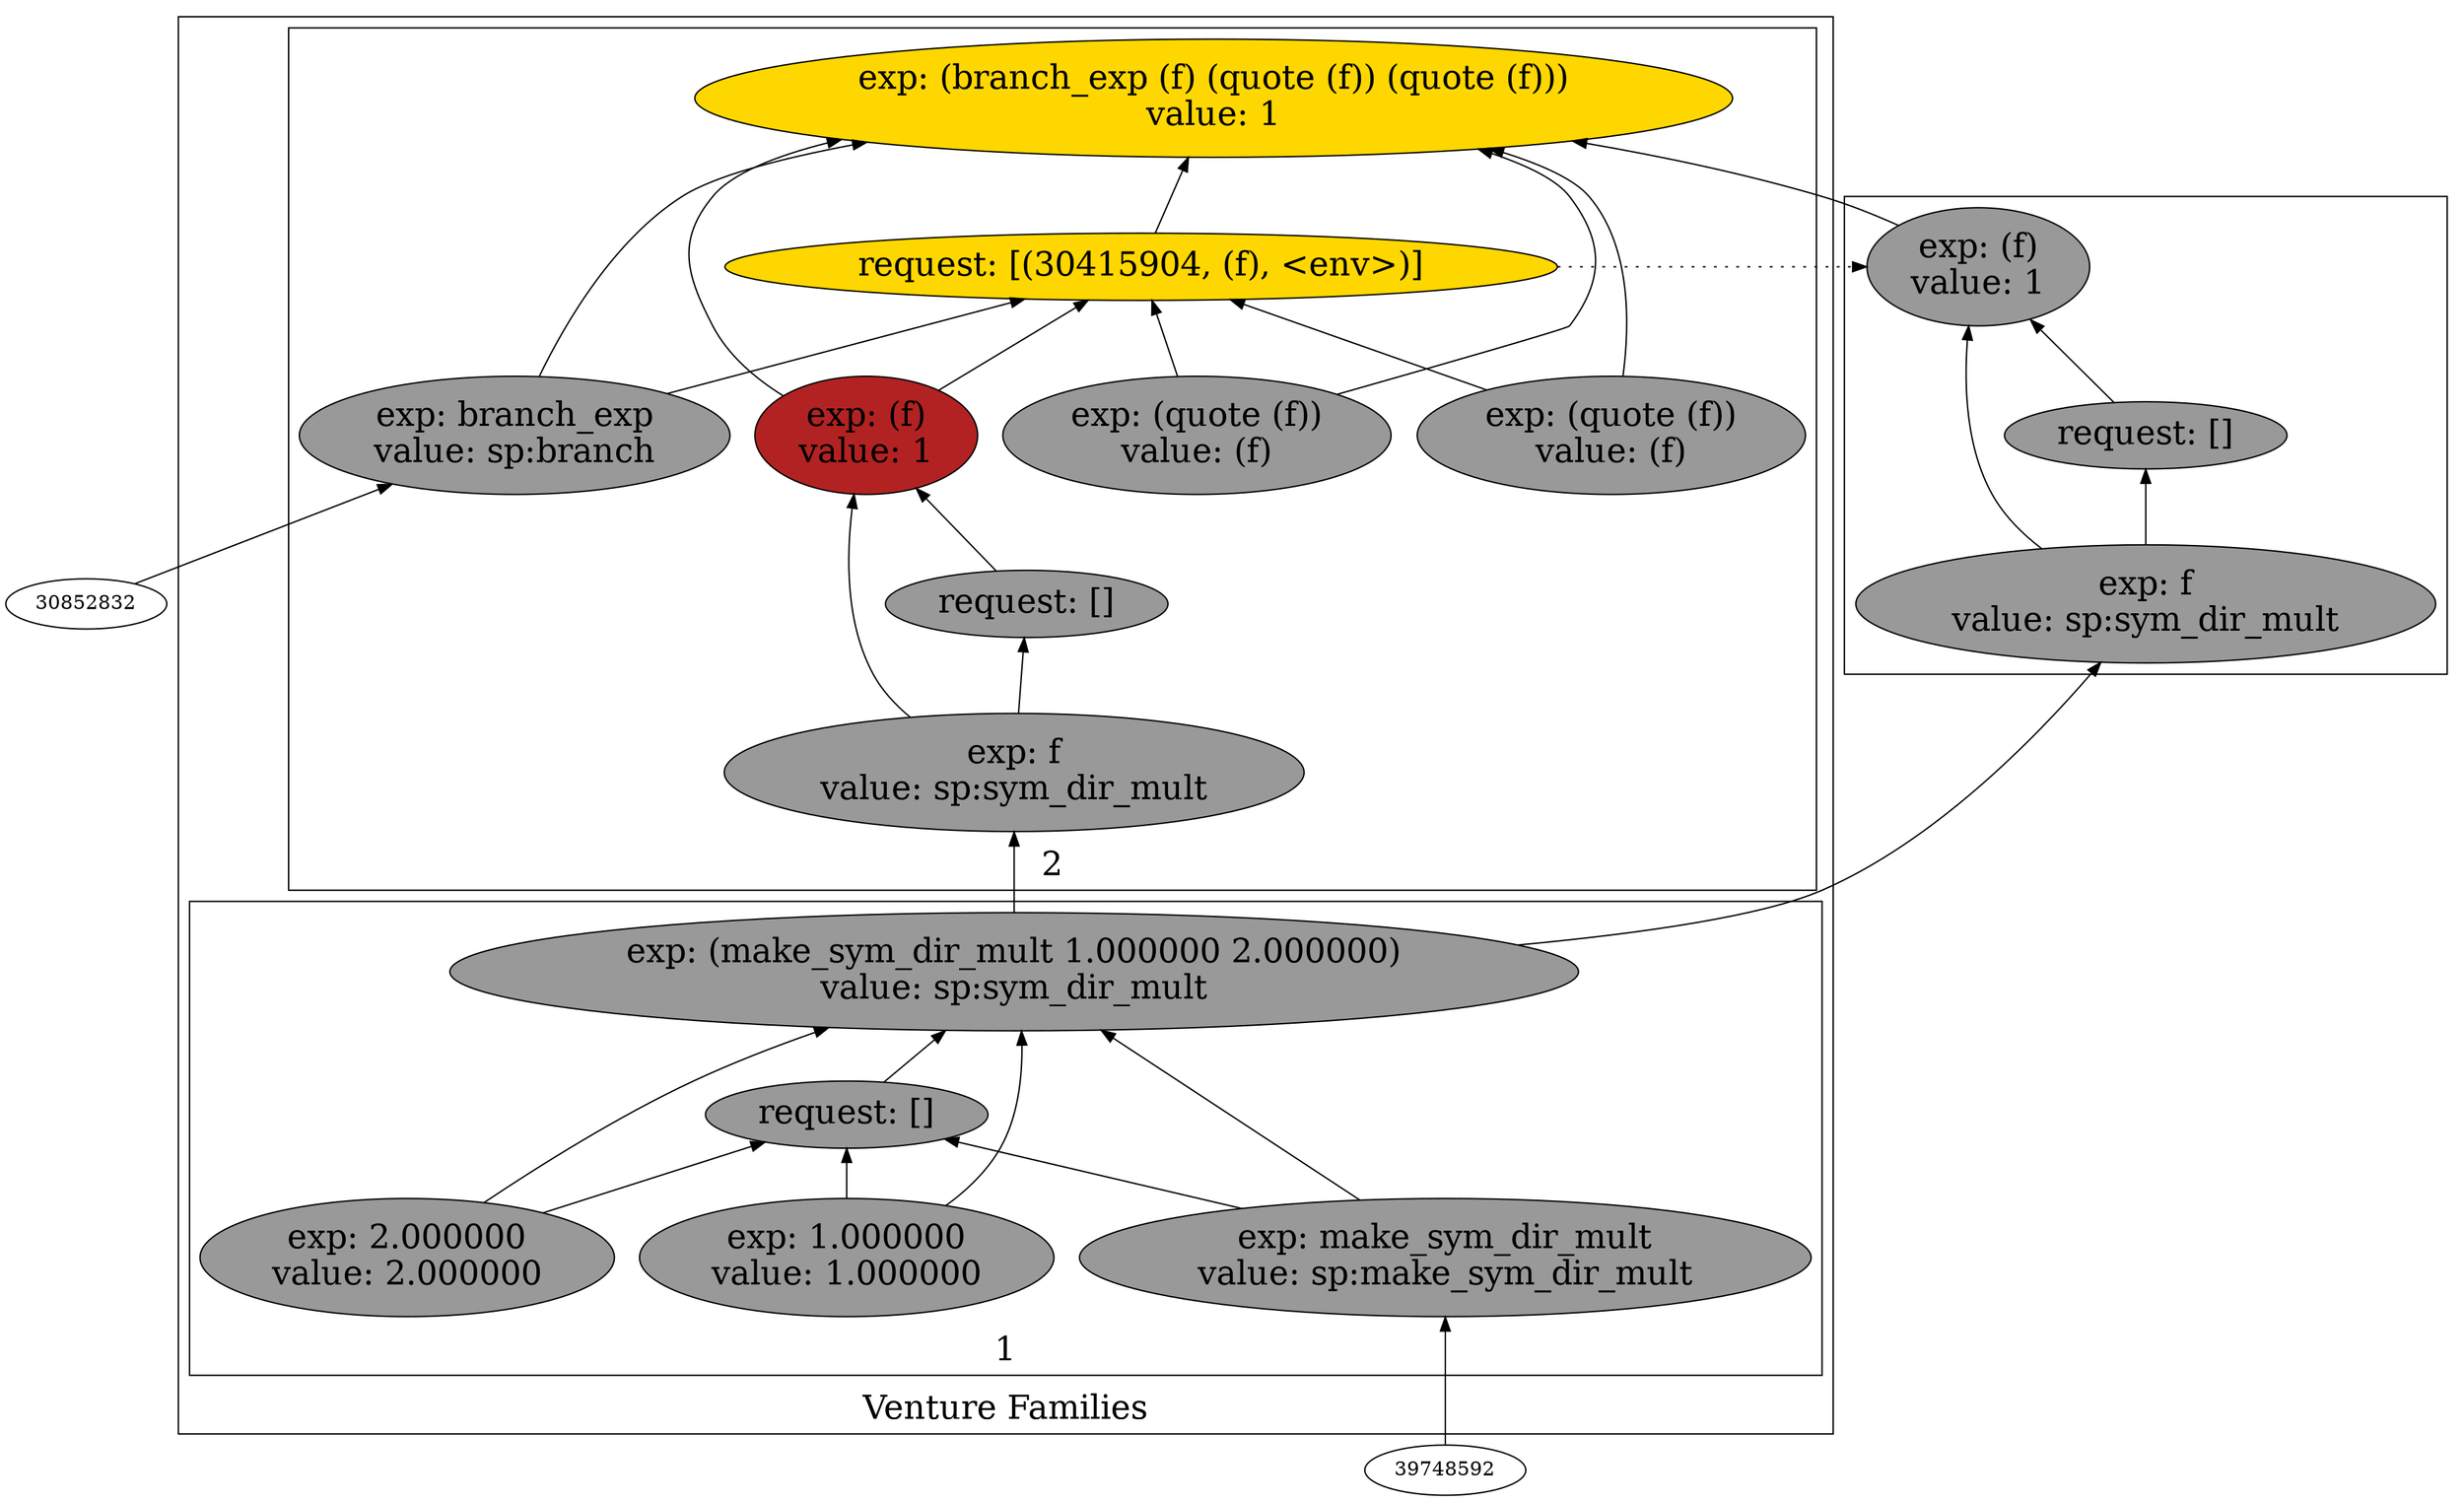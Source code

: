 digraph {
rankdir=BT
fontsize=24
subgraph cluster1 {
label="Venture Families"
subgraph cluster2 {
label="1"
"39664544"["fillcolor"="grey60" "fontsize"="24" "label"="exp: (make_sym_dir_mult 1.000000 2.000000)\nvalue: sp:sym_dir_mult" "shape"="ellipse" "style"="filled" ]
"31055760"["fillcolor"="grey60" "fontsize"="24" "label"="request: []" "shape"="ellipse" "style"="filled" ]
"33936992"["fillcolor"="grey60" "fontsize"="24" "label"="exp: make_sym_dir_mult\nvalue: sp:make_sym_dir_mult" "shape"="ellipse" "style"="filled" ]
"31082928"["fillcolor"="grey60" "fontsize"="24" "label"="exp: 1.000000\nvalue: 1.000000" "shape"="ellipse" "style"="filled" ]
"31983280"["fillcolor"="grey60" "fontsize"="24" "label"="exp: 2.000000\nvalue: 2.000000" "shape"="ellipse" "style"="filled" ]
}

subgraph cluster3 {
label="2"
"37271520"["fillcolor"="gold" "fontsize"="24" "label"="exp: (branch_exp (f) (quote (f)) (quote (f)))\nvalue: 1" "shape"="ellipse" "style"="filled" ]
"30415904"["fillcolor"="gold" "fontsize"="24" "label"="request: [(30415904, (f), <env>)]" "shape"="ellipse" "style"="filled" ]
"31328816"["fillcolor"="grey60" "fontsize"="24" "label"="exp: branch_exp\nvalue: sp:branch" "shape"="ellipse" "style"="filled" ]
"31341232"["fillcolor"="firebrick" "fontsize"="24" "label"="exp: (f)\nvalue: 1" "shape"="ellipse" "style"="filled" ]
"34036272"["fillcolor"="grey60" "fontsize"="24" "label"="request: []" "shape"="ellipse" "style"="filled" ]
"30868272"["fillcolor"="grey60" "fontsize"="24" "label"="exp: f\nvalue: sp:sym_dir_mult" "shape"="ellipse" "style"="filled" ]
"32857776"["fillcolor"="grey60" "fontsize"="24" "label"="exp: (quote (f))\nvalue: (f)" "shape"="ellipse" "style"="filled" ]
"30881168"["fillcolor"="grey60" "fontsize"="24" "label"="exp: (quote (f))\nvalue: (f)" "shape"="ellipse" "style"="filled" ]
}

}

subgraph cluster4 {
label=""
"30588672"["fillcolor"="grey60" "fontsize"="24" "label"="exp: (f)\nvalue: 1" "shape"="ellipse" "style"="filled" ]
"31339040"["fillcolor"="grey60" "fontsize"="24" "label"="request: []" "shape"="ellipse" "style"="filled" ]
"31861488"["fillcolor"="grey60" "fontsize"="24" "label"="exp: f\nvalue: sp:sym_dir_mult" "shape"="ellipse" "style"="filled" ]
}

"31861488" -> "30588672"["arrowhead"="normal" "color"="black" "constraint"="true" "style"="solid" ]
"31861488" -> "31339040"["arrowhead"="normal" "color"="black" "constraint"="true" "style"="solid" ]
"39664544" -> "31861488"["arrowhead"="normal" "color"="black" "constraint"="true" "style"="solid" ]
"31339040" -> "30588672"["arrowhead"="normal" "color"="black" "constraint"="true" "style"="solid" ]
"31328816" -> "37271520"["arrowhead"="normal" "color"="black" "constraint"="true" "style"="solid" ]
"31328816" -> "30415904"["arrowhead"="normal" "color"="black" "constraint"="true" "style"="solid" ]
"30852832" -> "31328816"["arrowhead"="normal" "color"="black" "constraint"="true" "style"="solid" ]
"31341232" -> "37271520"["arrowhead"="normal" "color"="black" "constraint"="true" "style"="solid" ]
"31341232" -> "30415904"["arrowhead"="normal" "color"="black" "constraint"="true" "style"="solid" ]
"30868272" -> "31341232"["arrowhead"="normal" "color"="black" "constraint"="true" "style"="solid" ]
"30868272" -> "34036272"["arrowhead"="normal" "color"="black" "constraint"="true" "style"="solid" ]
"39664544" -> "30868272"["arrowhead"="normal" "color"="black" "constraint"="true" "style"="solid" ]
"34036272" -> "31341232"["arrowhead"="normal" "color"="black" "constraint"="true" "style"="solid" ]
"32857776" -> "37271520"["arrowhead"="normal" "color"="black" "constraint"="true" "style"="solid" ]
"32857776" -> "30415904"["arrowhead"="normal" "color"="black" "constraint"="true" "style"="solid" ]
"30881168" -> "37271520"["arrowhead"="normal" "color"="black" "constraint"="true" "style"="solid" ]
"30881168" -> "30415904"["arrowhead"="normal" "color"="black" "constraint"="true" "style"="solid" ]
"30415904" -> "37271520"["arrowhead"="normal" "color"="black" "constraint"="true" "style"="solid" ]
"30588672" -> "37271520"["arrowhead"="normal" "color"="black" "constraint"="true" "style"="solid" ]
"30415904" -> "30588672"["arrowhead"="normal" "color"="black" "constraint"="false" "style"="dotted" ]
"33936992" -> "39664544"["arrowhead"="normal" "color"="black" "constraint"="true" "style"="solid" ]
"33936992" -> "31055760"["arrowhead"="normal" "color"="black" "constraint"="true" "style"="solid" ]
"39748592" -> "33936992"["arrowhead"="normal" "color"="black" "constraint"="true" "style"="solid" ]
"31082928" -> "39664544"["arrowhead"="normal" "color"="black" "constraint"="true" "style"="solid" ]
"31082928" -> "31055760"["arrowhead"="normal" "color"="black" "constraint"="true" "style"="solid" ]
"31983280" -> "39664544"["arrowhead"="normal" "color"="black" "constraint"="true" "style"="solid" ]
"31983280" -> "31055760"["arrowhead"="normal" "color"="black" "constraint"="true" "style"="solid" ]
"31055760" -> "39664544"["arrowhead"="normal" "color"="black" "constraint"="true" "style"="solid" ]

}